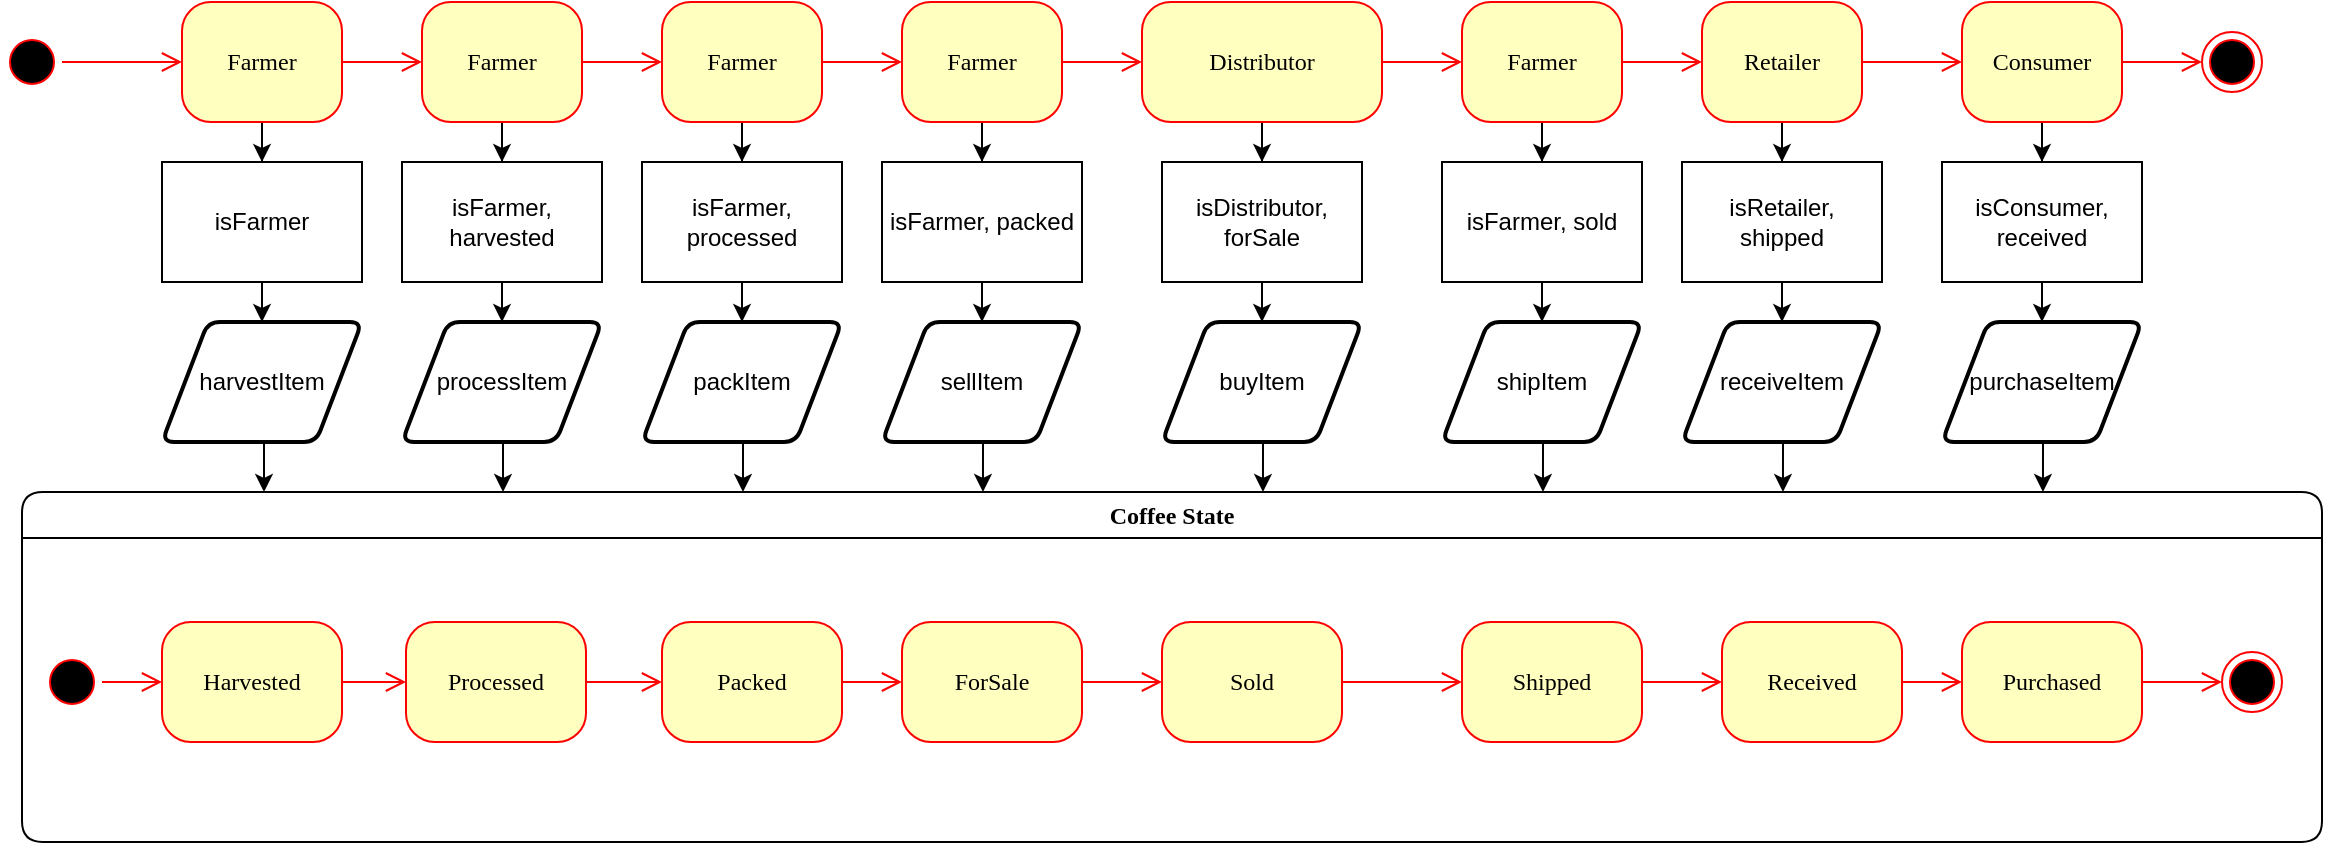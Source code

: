 <mxfile version="13.6.10" type="github">
  <diagram name="Page-1" id="58cdce13-f638-feb5-8d6f-7d28b1aa9fa0">
    <mxGraphModel dx="1069" dy="747" grid="1" gridSize="10" guides="1" tooltips="1" connect="1" arrows="1" fold="1" page="1" pageScale="1" pageWidth="1100" pageHeight="850" background="#ffffff" math="0" shadow="0">
      <root>
        <mxCell id="0" />
        <mxCell id="1" parent="0" />
        <mxCell id="382b91b5511bd0f7-1" value="" style="ellipse;html=1;shape=startState;fillColor=#000000;strokeColor=#ff0000;rounded=1;shadow=0;comic=0;labelBackgroundColor=none;fontFamily=Verdana;fontSize=12;fontColor=#000000;align=center;direction=south;" parent="1" vertex="1">
          <mxGeometry x="40" y="95" width="30" height="30" as="geometry" />
        </mxCell>
        <mxCell id="wz76NMaISqrkH5ExFbeR-62" value="" style="edgeStyle=orthogonalEdgeStyle;rounded=0;orthogonalLoop=1;jettySize=auto;html=1;" edge="1" parent="1" source="382b91b5511bd0f7-6" target="wz76NMaISqrkH5ExFbeR-18">
          <mxGeometry relative="1" as="geometry" />
        </mxCell>
        <mxCell id="382b91b5511bd0f7-6" value="Farmer" style="rounded=1;whiteSpace=wrap;html=1;arcSize=24;fillColor=#ffffc0;strokeColor=#ff0000;shadow=0;comic=0;labelBackgroundColor=none;fontFamily=Verdana;fontSize=12;fontColor=#000000;align=center;" parent="1" vertex="1">
          <mxGeometry x="130" y="80" width="80" height="60" as="geometry" />
        </mxCell>
        <mxCell id="2a3bc250acf0617d-7" value="Coffee State" style="swimlane;whiteSpace=wrap;html=1;rounded=1;shadow=0;comic=0;labelBackgroundColor=none;strokeWidth=1;fontFamily=Verdana;fontSize=12;align=center;" parent="1" vertex="1">
          <mxGeometry x="50" y="325" width="1150" height="175" as="geometry" />
        </mxCell>
        <mxCell id="3cde6dad864a17aa-10" style="edgeStyle=elbowEdgeStyle;html=1;labelBackgroundColor=none;endArrow=open;endSize=8;strokeColor=#ff0000;fontFamily=Verdana;fontSize=12;align=left;" parent="2a3bc250acf0617d-7" source="382b91b5511bd0f7-8" target="3cde6dad864a17aa-1" edge="1">
          <mxGeometry relative="1" as="geometry" />
        </mxCell>
        <mxCell id="382b91b5511bd0f7-8" value="Harvested" style="rounded=1;whiteSpace=wrap;html=1;arcSize=24;fillColor=#ffffc0;strokeColor=#ff0000;shadow=0;comic=0;labelBackgroundColor=none;fontFamily=Verdana;fontSize=12;fontColor=#000000;align=center;" parent="2a3bc250acf0617d-7" vertex="1">
          <mxGeometry x="70" y="65" width="90" height="60" as="geometry" />
        </mxCell>
        <mxCell id="24f968d109e7d6b4-3" value="" style="ellipse;html=1;shape=endState;fillColor=#000000;strokeColor=#ff0000;rounded=1;shadow=0;comic=0;labelBackgroundColor=none;fontFamily=Verdana;fontSize=12;fontColor=#000000;align=center;" parent="2a3bc250acf0617d-7" vertex="1">
          <mxGeometry x="1100" y="80" width="30" height="30" as="geometry" />
        </mxCell>
        <mxCell id="3cde6dad864a17aa-9" style="edgeStyle=elbowEdgeStyle;html=1;labelBackgroundColor=none;endArrow=open;endSize=8;strokeColor=#ff0000;fontFamily=Verdana;fontSize=12;align=left;" parent="2a3bc250acf0617d-7" source="2a3bc250acf0617d-3" target="382b91b5511bd0f7-8" edge="1">
          <mxGeometry relative="1" as="geometry" />
        </mxCell>
        <mxCell id="2a3bc250acf0617d-3" value="" style="ellipse;html=1;shape=startState;fillColor=#000000;strokeColor=#ff0000;rounded=1;shadow=0;comic=0;labelBackgroundColor=none;fontFamily=Verdana;fontSize=12;fontColor=#000000;align=center;direction=south;" parent="2a3bc250acf0617d-7" vertex="1">
          <mxGeometry x="10" y="80" width="30" height="30" as="geometry" />
        </mxCell>
        <mxCell id="3cde6dad864a17aa-11" style="edgeStyle=elbowEdgeStyle;html=1;labelBackgroundColor=none;endArrow=open;endSize=8;strokeColor=#ff0000;fontFamily=Verdana;fontSize=12;align=left;" parent="2a3bc250acf0617d-7" source="3cde6dad864a17aa-1" target="3cde6dad864a17aa-2" edge="1">
          <mxGeometry relative="1" as="geometry" />
        </mxCell>
        <mxCell id="3cde6dad864a17aa-1" value="Processed" style="rounded=1;whiteSpace=wrap;html=1;arcSize=24;fillColor=#ffffc0;strokeColor=#ff0000;shadow=0;comic=0;labelBackgroundColor=none;fontFamily=Verdana;fontSize=12;fontColor=#000000;align=center;" parent="2a3bc250acf0617d-7" vertex="1">
          <mxGeometry x="192" y="65" width="90" height="60" as="geometry" />
        </mxCell>
        <mxCell id="3cde6dad864a17aa-12" style="edgeStyle=elbowEdgeStyle;html=1;labelBackgroundColor=none;endArrow=open;endSize=8;strokeColor=#ff0000;fontFamily=Verdana;fontSize=12;align=left;entryX=0;entryY=0.5;entryDx=0;entryDy=0;" parent="2a3bc250acf0617d-7" source="wz76NMaISqrkH5ExFbeR-44" target="wz76NMaISqrkH5ExFbeR-46" edge="1">
          <mxGeometry relative="1" as="geometry">
            <mxPoint x="1060" y="95" as="targetPoint" />
          </mxGeometry>
        </mxCell>
        <mxCell id="3cde6dad864a17aa-2" value="Packed" style="rounded=1;whiteSpace=wrap;html=1;arcSize=24;fillColor=#ffffc0;strokeColor=#ff0000;shadow=0;comic=0;labelBackgroundColor=none;fontFamily=Verdana;fontSize=12;fontColor=#000000;align=center;" parent="2a3bc250acf0617d-7" vertex="1">
          <mxGeometry x="320" y="65" width="90" height="60" as="geometry" />
        </mxCell>
        <mxCell id="wz76NMaISqrkH5ExFbeR-38" value="ForSale" style="rounded=1;whiteSpace=wrap;html=1;arcSize=24;fillColor=#ffffc0;strokeColor=#ff0000;shadow=0;comic=0;labelBackgroundColor=none;fontFamily=Verdana;fontSize=12;fontColor=#000000;align=center;" vertex="1" parent="2a3bc250acf0617d-7">
          <mxGeometry x="440" y="65" width="90" height="60" as="geometry" />
        </mxCell>
        <mxCell id="wz76NMaISqrkH5ExFbeR-39" style="edgeStyle=elbowEdgeStyle;html=1;labelBackgroundColor=none;endArrow=open;endSize=8;strokeColor=#ff0000;fontFamily=Verdana;fontSize=12;align=left;" edge="1" parent="2a3bc250acf0617d-7" source="3cde6dad864a17aa-2" target="wz76NMaISqrkH5ExFbeR-38">
          <mxGeometry relative="1" as="geometry">
            <mxPoint x="450" y="420" as="sourcePoint" />
            <mxPoint x="855" y="420" as="targetPoint" />
          </mxGeometry>
        </mxCell>
        <mxCell id="wz76NMaISqrkH5ExFbeR-40" value="Sold" style="rounded=1;whiteSpace=wrap;html=1;arcSize=24;fillColor=#ffffc0;strokeColor=#ff0000;shadow=0;comic=0;labelBackgroundColor=none;fontFamily=Verdana;fontSize=12;fontColor=#000000;align=center;" vertex="1" parent="2a3bc250acf0617d-7">
          <mxGeometry x="570" y="65" width="90" height="60" as="geometry" />
        </mxCell>
        <mxCell id="wz76NMaISqrkH5ExFbeR-41" value="Shipped" style="rounded=1;whiteSpace=wrap;html=1;arcSize=24;fillColor=#ffffc0;strokeColor=#ff0000;shadow=0;comic=0;labelBackgroundColor=none;fontFamily=Verdana;fontSize=12;fontColor=#000000;align=center;" vertex="1" parent="2a3bc250acf0617d-7">
          <mxGeometry x="720" y="65" width="90" height="60" as="geometry" />
        </mxCell>
        <mxCell id="wz76NMaISqrkH5ExFbeR-43" style="edgeStyle=elbowEdgeStyle;html=1;labelBackgroundColor=none;endArrow=open;endSize=8;strokeColor=#ff0000;fontFamily=Verdana;fontSize=12;align=left;" edge="1" parent="2a3bc250acf0617d-7" source="wz76NMaISqrkH5ExFbeR-38">
          <mxGeometry relative="1" as="geometry">
            <mxPoint x="570" y="420" as="sourcePoint" />
            <mxPoint x="570" y="95" as="targetPoint" />
          </mxGeometry>
        </mxCell>
        <mxCell id="wz76NMaISqrkH5ExFbeR-44" value="Received" style="rounded=1;whiteSpace=wrap;html=1;arcSize=24;fillColor=#ffffc0;strokeColor=#ff0000;shadow=0;comic=0;labelBackgroundColor=none;fontFamily=Verdana;fontSize=12;fontColor=#000000;align=center;" vertex="1" parent="2a3bc250acf0617d-7">
          <mxGeometry x="850" y="65" width="90" height="60" as="geometry" />
        </mxCell>
        <mxCell id="wz76NMaISqrkH5ExFbeR-45" style="edgeStyle=elbowEdgeStyle;html=1;labelBackgroundColor=none;endArrow=open;endSize=8;strokeColor=#ff0000;fontFamily=Verdana;fontSize=12;align=left;" edge="1" parent="2a3bc250acf0617d-7" source="wz76NMaISqrkH5ExFbeR-41" target="wz76NMaISqrkH5ExFbeR-44">
          <mxGeometry relative="1" as="geometry">
            <mxPoint x="850" y="420" as="sourcePoint" />
            <mxPoint x="1100" y="420" as="targetPoint" />
          </mxGeometry>
        </mxCell>
        <mxCell id="wz76NMaISqrkH5ExFbeR-46" value="Purchased" style="rounded=1;whiteSpace=wrap;html=1;arcSize=24;fillColor=#ffffc0;strokeColor=#ff0000;shadow=0;comic=0;labelBackgroundColor=none;fontFamily=Verdana;fontSize=12;fontColor=#000000;align=center;" vertex="1" parent="2a3bc250acf0617d-7">
          <mxGeometry x="970" y="65" width="90" height="60" as="geometry" />
        </mxCell>
        <mxCell id="wz76NMaISqrkH5ExFbeR-49" style="edgeStyle=elbowEdgeStyle;html=1;labelBackgroundColor=none;endArrow=open;endSize=8;strokeColor=#ff0000;fontFamily=Verdana;fontSize=12;align=left;exitX=1;exitY=0.5;exitDx=0;exitDy=0;entryX=0;entryY=0.5;entryDx=0;entryDy=0;" edge="1" parent="2a3bc250acf0617d-7" source="wz76NMaISqrkH5ExFbeR-40" target="wz76NMaISqrkH5ExFbeR-41">
          <mxGeometry relative="1" as="geometry">
            <mxPoint x="820" y="105" as="sourcePoint" />
            <mxPoint x="710" y="95" as="targetPoint" />
          </mxGeometry>
        </mxCell>
        <mxCell id="wz76NMaISqrkH5ExFbeR-50" style="edgeStyle=elbowEdgeStyle;html=1;labelBackgroundColor=none;endArrow=open;endSize=8;strokeColor=#ff0000;fontFamily=Verdana;fontSize=12;align=left;entryX=0;entryY=0.5;entryDx=0;entryDy=0;exitX=1;exitY=0.5;exitDx=0;exitDy=0;" edge="1" parent="2a3bc250acf0617d-7" source="wz76NMaISqrkH5ExFbeR-46" target="24f968d109e7d6b4-3">
          <mxGeometry relative="1" as="geometry">
            <mxPoint x="950" y="105" as="sourcePoint" />
            <mxPoint x="980" y="105" as="targetPoint" />
          </mxGeometry>
        </mxCell>
        <mxCell id="2a3bc250acf0617d-9" style="edgeStyle=orthogonalEdgeStyle;html=1;labelBackgroundColor=none;endArrow=open;endSize=8;strokeColor=#ff0000;fontFamily=Verdana;fontSize=12;align=left;" parent="1" source="382b91b5511bd0f7-1" target="382b91b5511bd0f7-6" edge="1">
          <mxGeometry relative="1" as="geometry" />
        </mxCell>
        <mxCell id="wz76NMaISqrkH5ExFbeR-61" value="" style="edgeStyle=orthogonalEdgeStyle;rounded=0;orthogonalLoop=1;jettySize=auto;html=1;" edge="1" parent="1" source="wz76NMaISqrkH5ExFbeR-1" target="wz76NMaISqrkH5ExFbeR-31">
          <mxGeometry relative="1" as="geometry" />
        </mxCell>
        <mxCell id="wz76NMaISqrkH5ExFbeR-1" value="Farmer" style="rounded=1;whiteSpace=wrap;html=1;arcSize=24;fillColor=#ffffc0;strokeColor=#ff0000;shadow=0;comic=0;labelBackgroundColor=none;fontFamily=Verdana;fontSize=12;fontColor=#000000;align=center;" vertex="1" parent="1">
          <mxGeometry x="250" y="80" width="80" height="60" as="geometry" />
        </mxCell>
        <mxCell id="wz76NMaISqrkH5ExFbeR-64" value="" style="edgeStyle=orthogonalEdgeStyle;rounded=0;orthogonalLoop=1;jettySize=auto;html=1;" edge="1" parent="1" source="wz76NMaISqrkH5ExFbeR-2" target="wz76NMaISqrkH5ExFbeR-33">
          <mxGeometry relative="1" as="geometry" />
        </mxCell>
        <mxCell id="wz76NMaISqrkH5ExFbeR-2" value="Farmer" style="rounded=1;whiteSpace=wrap;html=1;arcSize=24;fillColor=#ffffc0;strokeColor=#ff0000;shadow=0;comic=0;labelBackgroundColor=none;fontFamily=Verdana;fontSize=12;fontColor=#000000;align=center;" vertex="1" parent="1">
          <mxGeometry x="490" y="80" width="80" height="60" as="geometry" />
        </mxCell>
        <mxCell id="wz76NMaISqrkH5ExFbeR-65" value="" style="edgeStyle=orthogonalEdgeStyle;rounded=0;orthogonalLoop=1;jettySize=auto;html=1;" edge="1" parent="1" source="wz76NMaISqrkH5ExFbeR-3" target="wz76NMaISqrkH5ExFbeR-34">
          <mxGeometry relative="1" as="geometry" />
        </mxCell>
        <mxCell id="wz76NMaISqrkH5ExFbeR-3" value="Distributor" style="rounded=1;whiteSpace=wrap;html=1;arcSize=24;fillColor=#ffffc0;strokeColor=#ff0000;shadow=0;comic=0;labelBackgroundColor=none;fontFamily=Verdana;fontSize=12;fontColor=#000000;align=center;" vertex="1" parent="1">
          <mxGeometry x="610" y="80" width="120" height="60" as="geometry" />
        </mxCell>
        <mxCell id="wz76NMaISqrkH5ExFbeR-63" value="" style="edgeStyle=orthogonalEdgeStyle;rounded=0;orthogonalLoop=1;jettySize=auto;html=1;" edge="1" parent="1" source="wz76NMaISqrkH5ExFbeR-4" target="wz76NMaISqrkH5ExFbeR-32">
          <mxGeometry relative="1" as="geometry" />
        </mxCell>
        <mxCell id="wz76NMaISqrkH5ExFbeR-4" value="Farmer" style="rounded=1;whiteSpace=wrap;html=1;arcSize=24;fillColor=#ffffc0;strokeColor=#ff0000;shadow=0;comic=0;labelBackgroundColor=none;fontFamily=Verdana;fontSize=12;fontColor=#000000;align=center;" vertex="1" parent="1">
          <mxGeometry x="370" y="80" width="80" height="60" as="geometry" />
        </mxCell>
        <mxCell id="wz76NMaISqrkH5ExFbeR-66" value="" style="edgeStyle=orthogonalEdgeStyle;rounded=0;orthogonalLoop=1;jettySize=auto;html=1;" edge="1" parent="1" source="wz76NMaISqrkH5ExFbeR-5" target="wz76NMaISqrkH5ExFbeR-35">
          <mxGeometry relative="1" as="geometry" />
        </mxCell>
        <mxCell id="wz76NMaISqrkH5ExFbeR-5" value="Farmer" style="rounded=1;whiteSpace=wrap;html=1;arcSize=24;fillColor=#ffffc0;strokeColor=#ff0000;shadow=0;comic=0;labelBackgroundColor=none;fontFamily=Verdana;fontSize=12;fontColor=#000000;align=center;" vertex="1" parent="1">
          <mxGeometry x="770" y="80" width="80" height="60" as="geometry" />
        </mxCell>
        <mxCell id="wz76NMaISqrkH5ExFbeR-67" value="" style="edgeStyle=orthogonalEdgeStyle;rounded=0;orthogonalLoop=1;jettySize=auto;html=1;" edge="1" parent="1" source="wz76NMaISqrkH5ExFbeR-6" target="wz76NMaISqrkH5ExFbeR-36">
          <mxGeometry relative="1" as="geometry" />
        </mxCell>
        <mxCell id="wz76NMaISqrkH5ExFbeR-6" value="Retailer" style="rounded=1;whiteSpace=wrap;html=1;arcSize=24;fillColor=#ffffc0;strokeColor=#ff0000;shadow=0;comic=0;labelBackgroundColor=none;fontFamily=Verdana;fontSize=12;fontColor=#000000;align=center;" vertex="1" parent="1">
          <mxGeometry x="890" y="80" width="80" height="60" as="geometry" />
        </mxCell>
        <mxCell id="wz76NMaISqrkH5ExFbeR-68" value="" style="edgeStyle=orthogonalEdgeStyle;rounded=0;orthogonalLoop=1;jettySize=auto;html=1;" edge="1" parent="1" source="wz76NMaISqrkH5ExFbeR-7" target="wz76NMaISqrkH5ExFbeR-37">
          <mxGeometry relative="1" as="geometry" />
        </mxCell>
        <mxCell id="wz76NMaISqrkH5ExFbeR-7" value="Consumer" style="rounded=1;whiteSpace=wrap;html=1;arcSize=24;fillColor=#ffffc0;strokeColor=#ff0000;shadow=0;comic=0;labelBackgroundColor=none;fontFamily=Verdana;fontSize=12;fontColor=#000000;align=center;" vertex="1" parent="1">
          <mxGeometry x="1020" y="80" width="80" height="60" as="geometry" />
        </mxCell>
        <mxCell id="wz76NMaISqrkH5ExFbeR-8" value="" style="ellipse;html=1;shape=endState;fillColor=#000000;strokeColor=#ff0000;rounded=1;shadow=0;comic=0;labelBackgroundColor=none;fontFamily=Verdana;fontSize=12;fontColor=#000000;align=center;" vertex="1" parent="1">
          <mxGeometry x="1140" y="95" width="30" height="30" as="geometry" />
        </mxCell>
        <mxCell id="wz76NMaISqrkH5ExFbeR-9" style="edgeStyle=orthogonalEdgeStyle;html=1;labelBackgroundColor=none;endArrow=open;endSize=8;strokeColor=#ff0000;fontFamily=Verdana;fontSize=12;align=left;exitX=1;exitY=0.5;exitDx=0;exitDy=0;entryX=0;entryY=0.5;entryDx=0;entryDy=0;" edge="1" parent="1" source="382b91b5511bd0f7-6" target="wz76NMaISqrkH5ExFbeR-1">
          <mxGeometry relative="1" as="geometry">
            <mxPoint x="230" y="180" as="sourcePoint" />
            <mxPoint x="290" y="180" as="targetPoint" />
          </mxGeometry>
        </mxCell>
        <mxCell id="wz76NMaISqrkH5ExFbeR-10" style="edgeStyle=orthogonalEdgeStyle;html=1;labelBackgroundColor=none;endArrow=open;endSize=8;strokeColor=#ff0000;fontFamily=Verdana;fontSize=12;align=left;exitX=1;exitY=0.5;exitDx=0;exitDy=0;entryX=0;entryY=0.5;entryDx=0;entryDy=0;" edge="1" parent="1" source="wz76NMaISqrkH5ExFbeR-1" target="wz76NMaISqrkH5ExFbeR-4">
          <mxGeometry relative="1" as="geometry">
            <mxPoint x="220" y="120" as="sourcePoint" />
            <mxPoint x="260" y="120" as="targetPoint" />
          </mxGeometry>
        </mxCell>
        <mxCell id="wz76NMaISqrkH5ExFbeR-11" style="edgeStyle=orthogonalEdgeStyle;html=1;labelBackgroundColor=none;endArrow=open;endSize=8;strokeColor=#ff0000;fontFamily=Verdana;fontSize=12;align=left;exitX=1;exitY=0.5;exitDx=0;exitDy=0;entryX=0;entryY=0.5;entryDx=0;entryDy=0;" edge="1" parent="1" source="wz76NMaISqrkH5ExFbeR-4" target="wz76NMaISqrkH5ExFbeR-2">
          <mxGeometry relative="1" as="geometry">
            <mxPoint x="340" y="120" as="sourcePoint" />
            <mxPoint x="380" y="120" as="targetPoint" />
          </mxGeometry>
        </mxCell>
        <mxCell id="wz76NMaISqrkH5ExFbeR-13" style="edgeStyle=orthogonalEdgeStyle;html=1;labelBackgroundColor=none;endArrow=open;endSize=8;strokeColor=#ff0000;fontFamily=Verdana;fontSize=12;align=left;entryX=0;entryY=0.5;entryDx=0;entryDy=0;" edge="1" parent="1" source="wz76NMaISqrkH5ExFbeR-2" target="wz76NMaISqrkH5ExFbeR-3">
          <mxGeometry relative="1" as="geometry">
            <mxPoint x="570" y="110" as="sourcePoint" />
            <mxPoint x="500" y="120" as="targetPoint" />
          </mxGeometry>
        </mxCell>
        <mxCell id="wz76NMaISqrkH5ExFbeR-14" style="edgeStyle=orthogonalEdgeStyle;html=1;labelBackgroundColor=none;endArrow=open;endSize=8;strokeColor=#ff0000;fontFamily=Verdana;fontSize=12;align=left;entryX=0;entryY=0.5;entryDx=0;entryDy=0;exitX=1;exitY=0.5;exitDx=0;exitDy=0;" edge="1" parent="1" source="wz76NMaISqrkH5ExFbeR-3" target="wz76NMaISqrkH5ExFbeR-5">
          <mxGeometry relative="1" as="geometry">
            <mxPoint x="580" y="120" as="sourcePoint" />
            <mxPoint x="620" y="120" as="targetPoint" />
          </mxGeometry>
        </mxCell>
        <mxCell id="wz76NMaISqrkH5ExFbeR-15" style="edgeStyle=orthogonalEdgeStyle;html=1;labelBackgroundColor=none;endArrow=open;endSize=8;strokeColor=#ff0000;fontFamily=Verdana;fontSize=12;align=left;entryX=0;entryY=0.5;entryDx=0;entryDy=0;" edge="1" parent="1" source="wz76NMaISqrkH5ExFbeR-5" target="wz76NMaISqrkH5ExFbeR-6">
          <mxGeometry relative="1" as="geometry">
            <mxPoint x="850" y="110" as="sourcePoint" />
            <mxPoint x="780" y="120" as="targetPoint" />
          </mxGeometry>
        </mxCell>
        <mxCell id="wz76NMaISqrkH5ExFbeR-16" style="edgeStyle=orthogonalEdgeStyle;html=1;labelBackgroundColor=none;endArrow=open;endSize=8;strokeColor=#ff0000;fontFamily=Verdana;fontSize=12;align=left;entryX=0;entryY=0.5;entryDx=0;entryDy=0;exitX=1;exitY=0.5;exitDx=0;exitDy=0;" edge="1" parent="1" source="wz76NMaISqrkH5ExFbeR-6" target="wz76NMaISqrkH5ExFbeR-7">
          <mxGeometry relative="1" as="geometry">
            <mxPoint x="860" y="120" as="sourcePoint" />
            <mxPoint x="900" y="120" as="targetPoint" />
          </mxGeometry>
        </mxCell>
        <mxCell id="wz76NMaISqrkH5ExFbeR-17" style="edgeStyle=orthogonalEdgeStyle;html=1;labelBackgroundColor=none;endArrow=open;endSize=8;strokeColor=#ff0000;fontFamily=Verdana;fontSize=12;align=left;entryX=0;entryY=0.5;entryDx=0;entryDy=0;exitX=1;exitY=0.5;exitDx=0;exitDy=0;" edge="1" parent="1" source="wz76NMaISqrkH5ExFbeR-7" target="wz76NMaISqrkH5ExFbeR-8">
          <mxGeometry relative="1" as="geometry">
            <mxPoint x="1120" y="140" as="sourcePoint" />
            <mxPoint x="1020" y="120" as="targetPoint" />
          </mxGeometry>
        </mxCell>
        <mxCell id="wz76NMaISqrkH5ExFbeR-54" value="" style="edgeStyle=orthogonalEdgeStyle;rounded=0;orthogonalLoop=1;jettySize=auto;html=1;" edge="1" parent="1" source="wz76NMaISqrkH5ExFbeR-18" target="wz76NMaISqrkH5ExFbeR-24">
          <mxGeometry relative="1" as="geometry" />
        </mxCell>
        <mxCell id="wz76NMaISqrkH5ExFbeR-18" value="isFarmer" style="rounded=0;whiteSpace=wrap;html=1;" vertex="1" parent="1">
          <mxGeometry x="120" y="160" width="100" height="60" as="geometry" />
        </mxCell>
        <mxCell id="wz76NMaISqrkH5ExFbeR-23" value="processItem" style="shape=parallelogram;html=1;strokeWidth=2;perimeter=parallelogramPerimeter;whiteSpace=wrap;rounded=1;arcSize=12;size=0.23;" vertex="1" parent="1">
          <mxGeometry x="240" y="240" width="100" height="60" as="geometry" />
        </mxCell>
        <mxCell id="wz76NMaISqrkH5ExFbeR-24" value="harvestItem" style="shape=parallelogram;html=1;strokeWidth=2;perimeter=parallelogramPerimeter;whiteSpace=wrap;rounded=1;arcSize=12;size=0.23;" vertex="1" parent="1">
          <mxGeometry x="120" y="240" width="100" height="60" as="geometry" />
        </mxCell>
        <mxCell id="wz76NMaISqrkH5ExFbeR-25" value="packItem" style="shape=parallelogram;html=1;strokeWidth=2;perimeter=parallelogramPerimeter;whiteSpace=wrap;rounded=1;arcSize=12;size=0.23;" vertex="1" parent="1">
          <mxGeometry x="360" y="240" width="100" height="60" as="geometry" />
        </mxCell>
        <mxCell id="wz76NMaISqrkH5ExFbeR-26" value="sellItem" style="shape=parallelogram;html=1;strokeWidth=2;perimeter=parallelogramPerimeter;whiteSpace=wrap;rounded=1;arcSize=12;size=0.23;" vertex="1" parent="1">
          <mxGeometry x="480" y="240" width="100" height="60" as="geometry" />
        </mxCell>
        <mxCell id="wz76NMaISqrkH5ExFbeR-27" value="buyItem" style="shape=parallelogram;html=1;strokeWidth=2;perimeter=parallelogramPerimeter;whiteSpace=wrap;rounded=1;arcSize=12;size=0.23;" vertex="1" parent="1">
          <mxGeometry x="620" y="240" width="100" height="60" as="geometry" />
        </mxCell>
        <mxCell id="wz76NMaISqrkH5ExFbeR-28" value="shipItem" style="shape=parallelogram;html=1;strokeWidth=2;perimeter=parallelogramPerimeter;whiteSpace=wrap;rounded=1;arcSize=12;size=0.23;" vertex="1" parent="1">
          <mxGeometry x="760" y="240" width="100" height="60" as="geometry" />
        </mxCell>
        <mxCell id="wz76NMaISqrkH5ExFbeR-29" value="receiveItem" style="shape=parallelogram;html=1;strokeWidth=2;perimeter=parallelogramPerimeter;whiteSpace=wrap;rounded=1;arcSize=12;size=0.23;" vertex="1" parent="1">
          <mxGeometry x="880" y="240" width="100" height="60" as="geometry" />
        </mxCell>
        <mxCell id="wz76NMaISqrkH5ExFbeR-30" value="purchaseItem" style="shape=parallelogram;html=1;strokeWidth=2;perimeter=parallelogramPerimeter;whiteSpace=wrap;rounded=1;arcSize=12;size=0.23;" vertex="1" parent="1">
          <mxGeometry x="1010" y="240" width="100" height="60" as="geometry" />
        </mxCell>
        <mxCell id="wz76NMaISqrkH5ExFbeR-53" value="" style="edgeStyle=orthogonalEdgeStyle;rounded=0;orthogonalLoop=1;jettySize=auto;html=1;" edge="1" parent="1" source="wz76NMaISqrkH5ExFbeR-31" target="wz76NMaISqrkH5ExFbeR-23">
          <mxGeometry relative="1" as="geometry" />
        </mxCell>
        <mxCell id="wz76NMaISqrkH5ExFbeR-31" value="isFarmer, harvested" style="rounded=0;whiteSpace=wrap;html=1;" vertex="1" parent="1">
          <mxGeometry x="240" y="160" width="100" height="60" as="geometry" />
        </mxCell>
        <mxCell id="wz76NMaISqrkH5ExFbeR-55" value="" style="edgeStyle=orthogonalEdgeStyle;rounded=0;orthogonalLoop=1;jettySize=auto;html=1;" edge="1" parent="1" source="wz76NMaISqrkH5ExFbeR-32" target="wz76NMaISqrkH5ExFbeR-25">
          <mxGeometry relative="1" as="geometry" />
        </mxCell>
        <mxCell id="wz76NMaISqrkH5ExFbeR-32" value="isFarmer, processed" style="rounded=0;whiteSpace=wrap;html=1;" vertex="1" parent="1">
          <mxGeometry x="360" y="160" width="100" height="60" as="geometry" />
        </mxCell>
        <mxCell id="wz76NMaISqrkH5ExFbeR-56" value="" style="edgeStyle=orthogonalEdgeStyle;rounded=0;orthogonalLoop=1;jettySize=auto;html=1;" edge="1" parent="1" source="wz76NMaISqrkH5ExFbeR-33" target="wz76NMaISqrkH5ExFbeR-26">
          <mxGeometry relative="1" as="geometry" />
        </mxCell>
        <mxCell id="wz76NMaISqrkH5ExFbeR-33" value="isFarmer, packed" style="rounded=0;whiteSpace=wrap;html=1;" vertex="1" parent="1">
          <mxGeometry x="480" y="160" width="100" height="60" as="geometry" />
        </mxCell>
        <mxCell id="wz76NMaISqrkH5ExFbeR-57" value="" style="edgeStyle=orthogonalEdgeStyle;rounded=0;orthogonalLoop=1;jettySize=auto;html=1;" edge="1" parent="1" source="wz76NMaISqrkH5ExFbeR-34" target="wz76NMaISqrkH5ExFbeR-27">
          <mxGeometry relative="1" as="geometry" />
        </mxCell>
        <mxCell id="wz76NMaISqrkH5ExFbeR-34" value="isDistributor, forSale" style="rounded=0;whiteSpace=wrap;html=1;" vertex="1" parent="1">
          <mxGeometry x="620" y="160" width="100" height="60" as="geometry" />
        </mxCell>
        <mxCell id="wz76NMaISqrkH5ExFbeR-58" value="" style="edgeStyle=orthogonalEdgeStyle;rounded=0;orthogonalLoop=1;jettySize=auto;html=1;" edge="1" parent="1" source="wz76NMaISqrkH5ExFbeR-35" target="wz76NMaISqrkH5ExFbeR-28">
          <mxGeometry relative="1" as="geometry" />
        </mxCell>
        <mxCell id="wz76NMaISqrkH5ExFbeR-35" value="isFarmer, sold" style="rounded=0;whiteSpace=wrap;html=1;" vertex="1" parent="1">
          <mxGeometry x="760" y="160" width="100" height="60" as="geometry" />
        </mxCell>
        <mxCell id="wz76NMaISqrkH5ExFbeR-59" value="" style="edgeStyle=orthogonalEdgeStyle;rounded=0;orthogonalLoop=1;jettySize=auto;html=1;" edge="1" parent="1" source="wz76NMaISqrkH5ExFbeR-36" target="wz76NMaISqrkH5ExFbeR-29">
          <mxGeometry relative="1" as="geometry" />
        </mxCell>
        <mxCell id="wz76NMaISqrkH5ExFbeR-36" value="isRetailer, shipped" style="rounded=0;whiteSpace=wrap;html=1;" vertex="1" parent="1">
          <mxGeometry x="880" y="160" width="100" height="60" as="geometry" />
        </mxCell>
        <mxCell id="wz76NMaISqrkH5ExFbeR-60" value="" style="edgeStyle=orthogonalEdgeStyle;rounded=0;orthogonalLoop=1;jettySize=auto;html=1;" edge="1" parent="1" source="wz76NMaISqrkH5ExFbeR-37" target="wz76NMaISqrkH5ExFbeR-30">
          <mxGeometry relative="1" as="geometry" />
        </mxCell>
        <mxCell id="wz76NMaISqrkH5ExFbeR-37" value="isConsumer, received" style="rounded=0;whiteSpace=wrap;html=1;" vertex="1" parent="1">
          <mxGeometry x="1010" y="160" width="100" height="60" as="geometry" />
        </mxCell>
        <mxCell id="wz76NMaISqrkH5ExFbeR-69" value="" style="edgeStyle=orthogonalEdgeStyle;rounded=0;orthogonalLoop=1;jettySize=auto;html=1;exitX=0.5;exitY=1;exitDx=0;exitDy=0;" edge="1" parent="1" source="wz76NMaISqrkH5ExFbeR-24">
          <mxGeometry relative="1" as="geometry">
            <mxPoint x="180.0" y="230" as="sourcePoint" />
            <mxPoint x="171" y="325" as="targetPoint" />
            <Array as="points">
              <mxPoint x="171" y="300" />
            </Array>
          </mxGeometry>
        </mxCell>
        <mxCell id="wz76NMaISqrkH5ExFbeR-70" value="" style="edgeStyle=orthogonalEdgeStyle;rounded=0;orthogonalLoop=1;jettySize=auto;html=1;exitX=0.5;exitY=1;exitDx=0;exitDy=0;" edge="1" parent="1">
          <mxGeometry relative="1" as="geometry">
            <mxPoint x="289.5" y="300" as="sourcePoint" />
            <mxPoint x="290.5" y="325" as="targetPoint" />
            <Array as="points">
              <mxPoint x="290.5" y="300" />
            </Array>
          </mxGeometry>
        </mxCell>
        <mxCell id="wz76NMaISqrkH5ExFbeR-71" value="" style="edgeStyle=orthogonalEdgeStyle;rounded=0;orthogonalLoop=1;jettySize=auto;html=1;exitX=0.5;exitY=1;exitDx=0;exitDy=0;" edge="1" parent="1">
          <mxGeometry relative="1" as="geometry">
            <mxPoint x="409.49" y="300" as="sourcePoint" />
            <mxPoint x="410.49" y="325" as="targetPoint" />
            <Array as="points">
              <mxPoint x="410.49" y="300" />
            </Array>
          </mxGeometry>
        </mxCell>
        <mxCell id="wz76NMaISqrkH5ExFbeR-72" value="" style="edgeStyle=orthogonalEdgeStyle;rounded=0;orthogonalLoop=1;jettySize=auto;html=1;exitX=0.5;exitY=1;exitDx=0;exitDy=0;" edge="1" parent="1">
          <mxGeometry relative="1" as="geometry">
            <mxPoint x="529.48" y="300" as="sourcePoint" />
            <mxPoint x="530.48" y="325" as="targetPoint" />
            <Array as="points">
              <mxPoint x="530.48" y="300" />
            </Array>
          </mxGeometry>
        </mxCell>
        <mxCell id="wz76NMaISqrkH5ExFbeR-73" value="" style="edgeStyle=orthogonalEdgeStyle;rounded=0;orthogonalLoop=1;jettySize=auto;html=1;exitX=0.5;exitY=1;exitDx=0;exitDy=0;" edge="1" parent="1">
          <mxGeometry relative="1" as="geometry">
            <mxPoint x="669.48" y="300" as="sourcePoint" />
            <mxPoint x="670.48" y="325" as="targetPoint" />
            <Array as="points">
              <mxPoint x="670.48" y="300" />
            </Array>
          </mxGeometry>
        </mxCell>
        <mxCell id="wz76NMaISqrkH5ExFbeR-74" value="" style="edgeStyle=orthogonalEdgeStyle;rounded=0;orthogonalLoop=1;jettySize=auto;html=1;exitX=0.5;exitY=1;exitDx=0;exitDy=0;" edge="1" parent="1">
          <mxGeometry relative="1" as="geometry">
            <mxPoint x="809.48" y="300" as="sourcePoint" />
            <mxPoint x="810.48" y="325" as="targetPoint" />
            <Array as="points">
              <mxPoint x="810.48" y="300" />
            </Array>
          </mxGeometry>
        </mxCell>
        <mxCell id="wz76NMaISqrkH5ExFbeR-75" value="" style="edgeStyle=orthogonalEdgeStyle;rounded=0;orthogonalLoop=1;jettySize=auto;html=1;exitX=0.5;exitY=1;exitDx=0;exitDy=0;" edge="1" parent="1">
          <mxGeometry relative="1" as="geometry">
            <mxPoint x="929.48" y="300" as="sourcePoint" />
            <mxPoint x="930.48" y="325" as="targetPoint" />
            <Array as="points">
              <mxPoint x="930.48" y="300" />
            </Array>
          </mxGeometry>
        </mxCell>
        <mxCell id="wz76NMaISqrkH5ExFbeR-76" value="" style="edgeStyle=orthogonalEdgeStyle;rounded=0;orthogonalLoop=1;jettySize=auto;html=1;exitX=0.5;exitY=1;exitDx=0;exitDy=0;" edge="1" parent="1">
          <mxGeometry relative="1" as="geometry">
            <mxPoint x="1059.48" y="300" as="sourcePoint" />
            <mxPoint x="1060.48" y="325" as="targetPoint" />
            <Array as="points">
              <mxPoint x="1060.48" y="300" />
            </Array>
          </mxGeometry>
        </mxCell>
      </root>
    </mxGraphModel>
  </diagram>
</mxfile>
